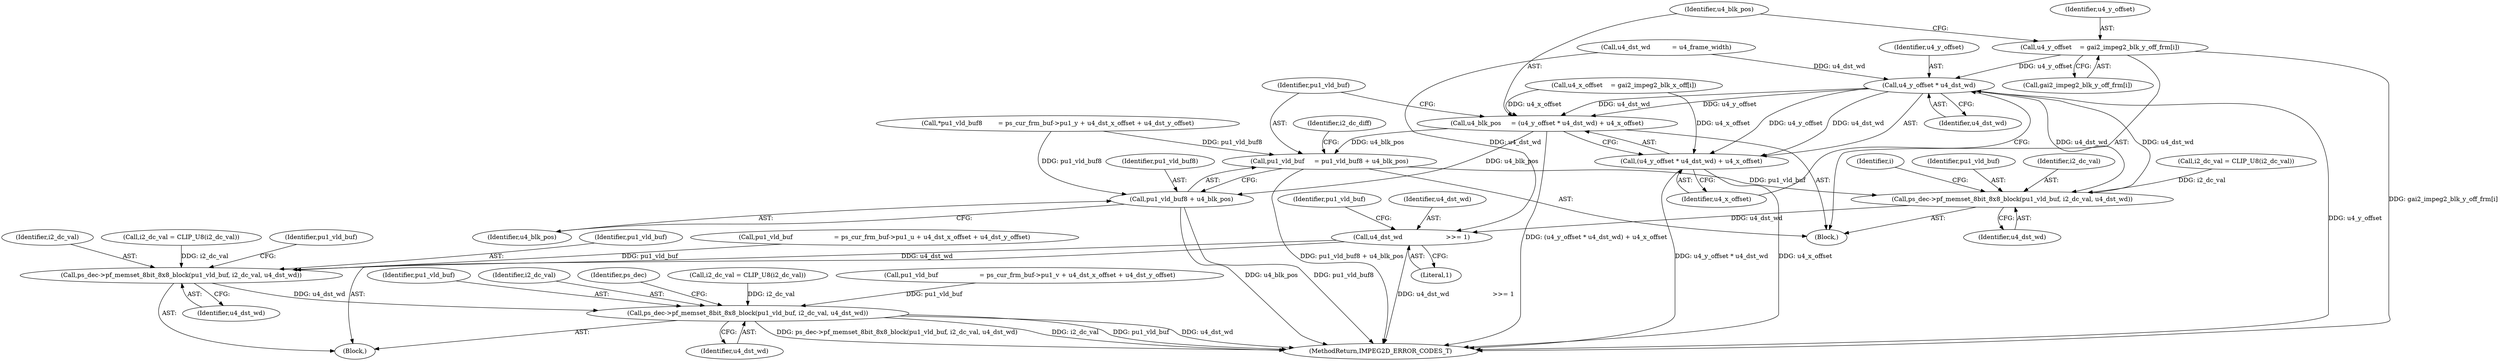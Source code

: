 digraph "0_Android_ffab15eb80630dc799eb410855c93525b75233c3_1@array" {
"1000247" [label="(Call,u4_y_offset    = gai2_impeg2_blk_y_off_frm[i])"];
"1000255" [label="(Call,u4_y_offset * u4_dst_wd)"];
"1000252" [label="(Call,u4_blk_pos     = (u4_y_offset * u4_dst_wd) + u4_x_offset)"];
"1000259" [label="(Call,pu1_vld_buf     = pu1_vld_buf8 + u4_blk_pos)"];
"1000288" [label="(Call,ps_dec->pf_memset_8bit_8x8_block(pu1_vld_buf, i2_dc_val, u4_dst_wd))"];
"1000298" [label="(Call,u4_dst_wd                      >>= 1)"];
"1000334" [label="(Call,ps_dec->pf_memset_8bit_8x8_block(pu1_vld_buf, i2_dc_val, u4_dst_wd))"];
"1000371" [label="(Call,ps_dec->pf_memset_8bit_8x8_block(pu1_vld_buf, i2_dc_val, u4_dst_wd))"];
"1000261" [label="(Call,pu1_vld_buf8 + u4_blk_pos)"];
"1000254" [label="(Call,(u4_y_offset * u4_dst_wd) + u4_x_offset)"];
"1000438" [label="(MethodReturn,IMPEG2D_ERROR_CODES_T)"];
"1000284" [label="(Call,i2_dc_val = CLIP_U8(i2_dc_val))"];
"1000339" [label="(Identifier,pu1_vld_buf)"];
"1000372" [label="(Identifier,pu1_vld_buf)"];
"1000248" [label="(Identifier,u4_y_offset)"];
"1000335" [label="(Identifier,pu1_vld_buf)"];
"1000257" [label="(Identifier,u4_dst_wd)"];
"1000258" [label="(Identifier,u4_x_offset)"];
"1000298" [label="(Call,u4_dst_wd                      >>= 1)"];
"1000334" [label="(Call,ps_dec->pf_memset_8bit_8x8_block(pu1_vld_buf, i2_dc_val, u4_dst_wd))"];
"1000255" [label="(Call,u4_y_offset * u4_dst_wd)"];
"1000300" [label="(Literal,1)"];
"1000291" [label="(Identifier,u4_dst_wd)"];
"1000252" [label="(Call,u4_blk_pos     = (u4_y_offset * u4_dst_wd) + u4_x_offset)"];
"1000202" [label="(Call,u4_dst_wd           = u4_frame_width)"];
"1000262" [label="(Identifier,pu1_vld_buf8)"];
"1000240" [label="(Identifier,i)"];
"1000374" [label="(Identifier,u4_dst_wd)"];
"1000373" [label="(Identifier,i2_dc_val)"];
"1000192" [label="(Call,*pu1_vld_buf8        = ps_cur_frm_buf->pu1_y + u4_dst_x_offset + u4_dst_y_offset)"];
"1000377" [label="(Identifier,ps_dec)"];
"1000260" [label="(Identifier,pu1_vld_buf)"];
"1000367" [label="(Call,i2_dc_val = CLIP_U8(i2_dc_val))"];
"1000242" [label="(Call,u4_x_offset    = gai2_impeg2_blk_x_off[i])"];
"1000301" [label="(Call,pu1_vld_buf                     = ps_cur_frm_buf->pu1_u + u4_dst_x_offset + u4_dst_y_offset)"];
"1000166" [label="(Block,)"];
"1000338" [label="(Call,pu1_vld_buf                     = ps_cur_frm_buf->pu1_v + u4_dst_x_offset + u4_dst_y_offset)"];
"1000256" [label="(Identifier,u4_y_offset)"];
"1000265" [label="(Identifier,i2_dc_diff)"];
"1000263" [label="(Identifier,u4_blk_pos)"];
"1000241" [label="(Block,)"];
"1000337" [label="(Identifier,u4_dst_wd)"];
"1000336" [label="(Identifier,i2_dc_val)"];
"1000288" [label="(Call,ps_dec->pf_memset_8bit_8x8_block(pu1_vld_buf, i2_dc_val, u4_dst_wd))"];
"1000254" [label="(Call,(u4_y_offset * u4_dst_wd) + u4_x_offset)"];
"1000253" [label="(Identifier,u4_blk_pos)"];
"1000249" [label="(Call,gai2_impeg2_blk_y_off_frm[i])"];
"1000261" [label="(Call,pu1_vld_buf8 + u4_blk_pos)"];
"1000289" [label="(Identifier,pu1_vld_buf)"];
"1000371" [label="(Call,ps_dec->pf_memset_8bit_8x8_block(pu1_vld_buf, i2_dc_val, u4_dst_wd))"];
"1000247" [label="(Call,u4_y_offset    = gai2_impeg2_blk_y_off_frm[i])"];
"1000259" [label="(Call,pu1_vld_buf     = pu1_vld_buf8 + u4_blk_pos)"];
"1000299" [label="(Identifier,u4_dst_wd)"];
"1000302" [label="(Identifier,pu1_vld_buf)"];
"1000330" [label="(Call,i2_dc_val = CLIP_U8(i2_dc_val))"];
"1000290" [label="(Identifier,i2_dc_val)"];
"1000247" -> "1000241"  [label="AST: "];
"1000247" -> "1000249"  [label="CFG: "];
"1000248" -> "1000247"  [label="AST: "];
"1000249" -> "1000247"  [label="AST: "];
"1000253" -> "1000247"  [label="CFG: "];
"1000247" -> "1000438"  [label="DDG: gai2_impeg2_blk_y_off_frm[i]"];
"1000247" -> "1000255"  [label="DDG: u4_y_offset"];
"1000255" -> "1000254"  [label="AST: "];
"1000255" -> "1000257"  [label="CFG: "];
"1000256" -> "1000255"  [label="AST: "];
"1000257" -> "1000255"  [label="AST: "];
"1000258" -> "1000255"  [label="CFG: "];
"1000255" -> "1000438"  [label="DDG: u4_y_offset"];
"1000255" -> "1000252"  [label="DDG: u4_y_offset"];
"1000255" -> "1000252"  [label="DDG: u4_dst_wd"];
"1000255" -> "1000254"  [label="DDG: u4_y_offset"];
"1000255" -> "1000254"  [label="DDG: u4_dst_wd"];
"1000288" -> "1000255"  [label="DDG: u4_dst_wd"];
"1000202" -> "1000255"  [label="DDG: u4_dst_wd"];
"1000255" -> "1000288"  [label="DDG: u4_dst_wd"];
"1000252" -> "1000241"  [label="AST: "];
"1000252" -> "1000254"  [label="CFG: "];
"1000253" -> "1000252"  [label="AST: "];
"1000254" -> "1000252"  [label="AST: "];
"1000260" -> "1000252"  [label="CFG: "];
"1000252" -> "1000438"  [label="DDG: (u4_y_offset * u4_dst_wd) + u4_x_offset"];
"1000242" -> "1000252"  [label="DDG: u4_x_offset"];
"1000252" -> "1000259"  [label="DDG: u4_blk_pos"];
"1000252" -> "1000261"  [label="DDG: u4_blk_pos"];
"1000259" -> "1000241"  [label="AST: "];
"1000259" -> "1000261"  [label="CFG: "];
"1000260" -> "1000259"  [label="AST: "];
"1000261" -> "1000259"  [label="AST: "];
"1000265" -> "1000259"  [label="CFG: "];
"1000259" -> "1000438"  [label="DDG: pu1_vld_buf8 + u4_blk_pos"];
"1000192" -> "1000259"  [label="DDG: pu1_vld_buf8"];
"1000259" -> "1000288"  [label="DDG: pu1_vld_buf"];
"1000288" -> "1000241"  [label="AST: "];
"1000288" -> "1000291"  [label="CFG: "];
"1000289" -> "1000288"  [label="AST: "];
"1000290" -> "1000288"  [label="AST: "];
"1000291" -> "1000288"  [label="AST: "];
"1000240" -> "1000288"  [label="CFG: "];
"1000284" -> "1000288"  [label="DDG: i2_dc_val"];
"1000288" -> "1000298"  [label="DDG: u4_dst_wd"];
"1000298" -> "1000166"  [label="AST: "];
"1000298" -> "1000300"  [label="CFG: "];
"1000299" -> "1000298"  [label="AST: "];
"1000300" -> "1000298"  [label="AST: "];
"1000302" -> "1000298"  [label="CFG: "];
"1000298" -> "1000438"  [label="DDG: u4_dst_wd                      >>= 1"];
"1000202" -> "1000298"  [label="DDG: u4_dst_wd"];
"1000298" -> "1000334"  [label="DDG: u4_dst_wd"];
"1000334" -> "1000166"  [label="AST: "];
"1000334" -> "1000337"  [label="CFG: "];
"1000335" -> "1000334"  [label="AST: "];
"1000336" -> "1000334"  [label="AST: "];
"1000337" -> "1000334"  [label="AST: "];
"1000339" -> "1000334"  [label="CFG: "];
"1000301" -> "1000334"  [label="DDG: pu1_vld_buf"];
"1000330" -> "1000334"  [label="DDG: i2_dc_val"];
"1000334" -> "1000371"  [label="DDG: u4_dst_wd"];
"1000371" -> "1000166"  [label="AST: "];
"1000371" -> "1000374"  [label="CFG: "];
"1000372" -> "1000371"  [label="AST: "];
"1000373" -> "1000371"  [label="AST: "];
"1000374" -> "1000371"  [label="AST: "];
"1000377" -> "1000371"  [label="CFG: "];
"1000371" -> "1000438"  [label="DDG: i2_dc_val"];
"1000371" -> "1000438"  [label="DDG: pu1_vld_buf"];
"1000371" -> "1000438"  [label="DDG: u4_dst_wd"];
"1000371" -> "1000438"  [label="DDG: ps_dec->pf_memset_8bit_8x8_block(pu1_vld_buf, i2_dc_val, u4_dst_wd)"];
"1000338" -> "1000371"  [label="DDG: pu1_vld_buf"];
"1000367" -> "1000371"  [label="DDG: i2_dc_val"];
"1000261" -> "1000263"  [label="CFG: "];
"1000262" -> "1000261"  [label="AST: "];
"1000263" -> "1000261"  [label="AST: "];
"1000261" -> "1000438"  [label="DDG: u4_blk_pos"];
"1000261" -> "1000438"  [label="DDG: pu1_vld_buf8"];
"1000192" -> "1000261"  [label="DDG: pu1_vld_buf8"];
"1000254" -> "1000258"  [label="CFG: "];
"1000258" -> "1000254"  [label="AST: "];
"1000254" -> "1000438"  [label="DDG: u4_y_offset * u4_dst_wd"];
"1000254" -> "1000438"  [label="DDG: u4_x_offset"];
"1000242" -> "1000254"  [label="DDG: u4_x_offset"];
}
